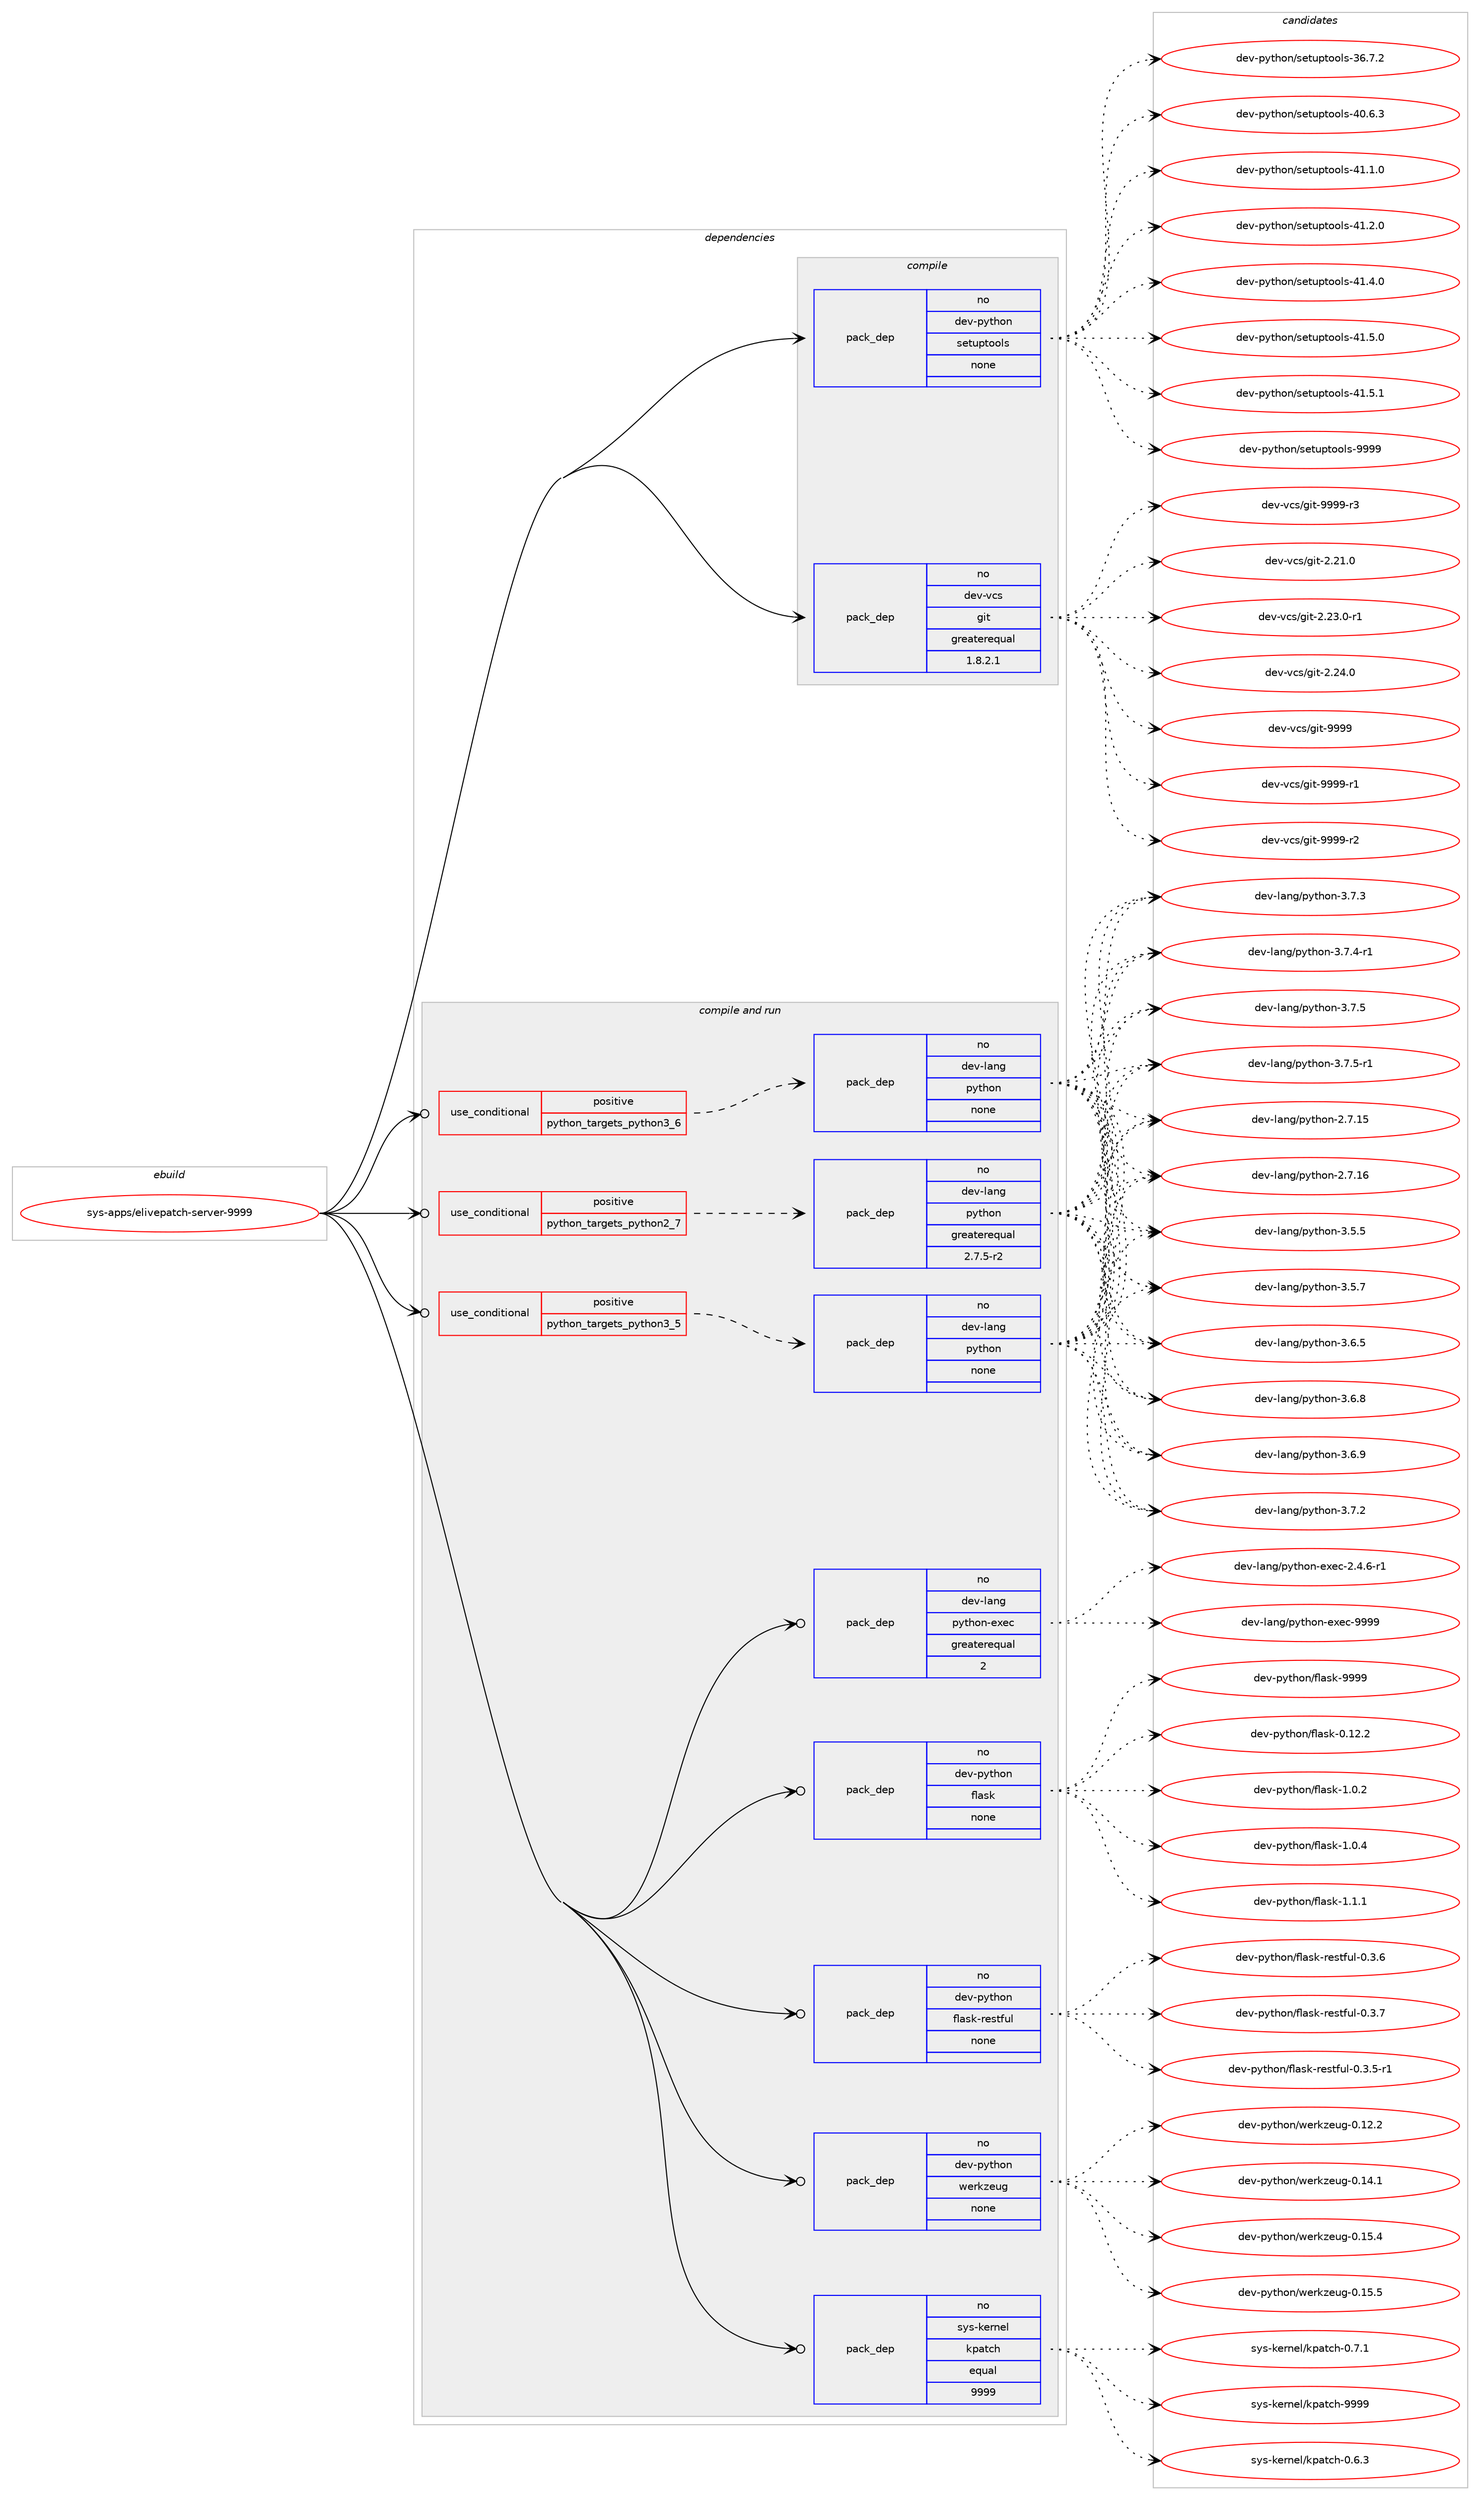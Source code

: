 digraph prolog {

# *************
# Graph options
# *************

newrank=true;
concentrate=true;
compound=true;
graph [rankdir=LR,fontname=Helvetica,fontsize=10,ranksep=1.5];#, ranksep=2.5, nodesep=0.2];
edge  [arrowhead=vee];
node  [fontname=Helvetica,fontsize=10];

# **********
# The ebuild
# **********

subgraph cluster_leftcol {
color=gray;
rank=same;
label=<<i>ebuild</i>>;
id [label="sys-apps/elivepatch-server-9999", color=red, width=4, href="../sys-apps/elivepatch-server-9999.svg"];
}

# ****************
# The dependencies
# ****************

subgraph cluster_midcol {
color=gray;
label=<<i>dependencies</i>>;
subgraph cluster_compile {
fillcolor="#eeeeee";
style=filled;
label=<<i>compile</i>>;
subgraph pack648559 {
dependency874320 [label=<<TABLE BORDER="0" CELLBORDER="1" CELLSPACING="0" CELLPADDING="4" WIDTH="220"><TR><TD ROWSPAN="6" CELLPADDING="30">pack_dep</TD></TR><TR><TD WIDTH="110">no</TD></TR><TR><TD>dev-python</TD></TR><TR><TD>setuptools</TD></TR><TR><TD>none</TD></TR><TR><TD></TD></TR></TABLE>>, shape=none, color=blue];
}
id:e -> dependency874320:w [weight=20,style="solid",arrowhead="vee"];
subgraph pack648560 {
dependency874321 [label=<<TABLE BORDER="0" CELLBORDER="1" CELLSPACING="0" CELLPADDING="4" WIDTH="220"><TR><TD ROWSPAN="6" CELLPADDING="30">pack_dep</TD></TR><TR><TD WIDTH="110">no</TD></TR><TR><TD>dev-vcs</TD></TR><TR><TD>git</TD></TR><TR><TD>greaterequal</TD></TR><TR><TD>1.8.2.1</TD></TR></TABLE>>, shape=none, color=blue];
}
id:e -> dependency874321:w [weight=20,style="solid",arrowhead="vee"];
}
subgraph cluster_compileandrun {
fillcolor="#eeeeee";
style=filled;
label=<<i>compile and run</i>>;
subgraph cond210429 {
dependency874322 [label=<<TABLE BORDER="0" CELLBORDER="1" CELLSPACING="0" CELLPADDING="4"><TR><TD ROWSPAN="3" CELLPADDING="10">use_conditional</TD></TR><TR><TD>positive</TD></TR><TR><TD>python_targets_python2_7</TD></TR></TABLE>>, shape=none, color=red];
subgraph pack648561 {
dependency874323 [label=<<TABLE BORDER="0" CELLBORDER="1" CELLSPACING="0" CELLPADDING="4" WIDTH="220"><TR><TD ROWSPAN="6" CELLPADDING="30">pack_dep</TD></TR><TR><TD WIDTH="110">no</TD></TR><TR><TD>dev-lang</TD></TR><TR><TD>python</TD></TR><TR><TD>greaterequal</TD></TR><TR><TD>2.7.5-r2</TD></TR></TABLE>>, shape=none, color=blue];
}
dependency874322:e -> dependency874323:w [weight=20,style="dashed",arrowhead="vee"];
}
id:e -> dependency874322:w [weight=20,style="solid",arrowhead="odotvee"];
subgraph cond210430 {
dependency874324 [label=<<TABLE BORDER="0" CELLBORDER="1" CELLSPACING="0" CELLPADDING="4"><TR><TD ROWSPAN="3" CELLPADDING="10">use_conditional</TD></TR><TR><TD>positive</TD></TR><TR><TD>python_targets_python3_5</TD></TR></TABLE>>, shape=none, color=red];
subgraph pack648562 {
dependency874325 [label=<<TABLE BORDER="0" CELLBORDER="1" CELLSPACING="0" CELLPADDING="4" WIDTH="220"><TR><TD ROWSPAN="6" CELLPADDING="30">pack_dep</TD></TR><TR><TD WIDTH="110">no</TD></TR><TR><TD>dev-lang</TD></TR><TR><TD>python</TD></TR><TR><TD>none</TD></TR><TR><TD></TD></TR></TABLE>>, shape=none, color=blue];
}
dependency874324:e -> dependency874325:w [weight=20,style="dashed",arrowhead="vee"];
}
id:e -> dependency874324:w [weight=20,style="solid",arrowhead="odotvee"];
subgraph cond210431 {
dependency874326 [label=<<TABLE BORDER="0" CELLBORDER="1" CELLSPACING="0" CELLPADDING="4"><TR><TD ROWSPAN="3" CELLPADDING="10">use_conditional</TD></TR><TR><TD>positive</TD></TR><TR><TD>python_targets_python3_6</TD></TR></TABLE>>, shape=none, color=red];
subgraph pack648563 {
dependency874327 [label=<<TABLE BORDER="0" CELLBORDER="1" CELLSPACING="0" CELLPADDING="4" WIDTH="220"><TR><TD ROWSPAN="6" CELLPADDING="30">pack_dep</TD></TR><TR><TD WIDTH="110">no</TD></TR><TR><TD>dev-lang</TD></TR><TR><TD>python</TD></TR><TR><TD>none</TD></TR><TR><TD></TD></TR></TABLE>>, shape=none, color=blue];
}
dependency874326:e -> dependency874327:w [weight=20,style="dashed",arrowhead="vee"];
}
id:e -> dependency874326:w [weight=20,style="solid",arrowhead="odotvee"];
subgraph pack648564 {
dependency874328 [label=<<TABLE BORDER="0" CELLBORDER="1" CELLSPACING="0" CELLPADDING="4" WIDTH="220"><TR><TD ROWSPAN="6" CELLPADDING="30">pack_dep</TD></TR><TR><TD WIDTH="110">no</TD></TR><TR><TD>dev-lang</TD></TR><TR><TD>python-exec</TD></TR><TR><TD>greaterequal</TD></TR><TR><TD>2</TD></TR></TABLE>>, shape=none, color=blue];
}
id:e -> dependency874328:w [weight=20,style="solid",arrowhead="odotvee"];
subgraph pack648565 {
dependency874329 [label=<<TABLE BORDER="0" CELLBORDER="1" CELLSPACING="0" CELLPADDING="4" WIDTH="220"><TR><TD ROWSPAN="6" CELLPADDING="30">pack_dep</TD></TR><TR><TD WIDTH="110">no</TD></TR><TR><TD>dev-python</TD></TR><TR><TD>flask</TD></TR><TR><TD>none</TD></TR><TR><TD></TD></TR></TABLE>>, shape=none, color=blue];
}
id:e -> dependency874329:w [weight=20,style="solid",arrowhead="odotvee"];
subgraph pack648566 {
dependency874330 [label=<<TABLE BORDER="0" CELLBORDER="1" CELLSPACING="0" CELLPADDING="4" WIDTH="220"><TR><TD ROWSPAN="6" CELLPADDING="30">pack_dep</TD></TR><TR><TD WIDTH="110">no</TD></TR><TR><TD>dev-python</TD></TR><TR><TD>flask-restful</TD></TR><TR><TD>none</TD></TR><TR><TD></TD></TR></TABLE>>, shape=none, color=blue];
}
id:e -> dependency874330:w [weight=20,style="solid",arrowhead="odotvee"];
subgraph pack648567 {
dependency874331 [label=<<TABLE BORDER="0" CELLBORDER="1" CELLSPACING="0" CELLPADDING="4" WIDTH="220"><TR><TD ROWSPAN="6" CELLPADDING="30">pack_dep</TD></TR><TR><TD WIDTH="110">no</TD></TR><TR><TD>dev-python</TD></TR><TR><TD>werkzeug</TD></TR><TR><TD>none</TD></TR><TR><TD></TD></TR></TABLE>>, shape=none, color=blue];
}
id:e -> dependency874331:w [weight=20,style="solid",arrowhead="odotvee"];
subgraph pack648568 {
dependency874332 [label=<<TABLE BORDER="0" CELLBORDER="1" CELLSPACING="0" CELLPADDING="4" WIDTH="220"><TR><TD ROWSPAN="6" CELLPADDING="30">pack_dep</TD></TR><TR><TD WIDTH="110">no</TD></TR><TR><TD>sys-kernel</TD></TR><TR><TD>kpatch</TD></TR><TR><TD>equal</TD></TR><TR><TD>9999</TD></TR></TABLE>>, shape=none, color=blue];
}
id:e -> dependency874332:w [weight=20,style="solid",arrowhead="odotvee"];
}
subgraph cluster_run {
fillcolor="#eeeeee";
style=filled;
label=<<i>run</i>>;
}
}

# **************
# The candidates
# **************

subgraph cluster_choices {
rank=same;
color=gray;
label=<<i>candidates</i>>;

subgraph choice648559 {
color=black;
nodesep=1;
choice100101118451121211161041111104711510111611711211611111110811545515446554650 [label="dev-python/setuptools-36.7.2", color=red, width=4,href="../dev-python/setuptools-36.7.2.svg"];
choice100101118451121211161041111104711510111611711211611111110811545524846544651 [label="dev-python/setuptools-40.6.3", color=red, width=4,href="../dev-python/setuptools-40.6.3.svg"];
choice100101118451121211161041111104711510111611711211611111110811545524946494648 [label="dev-python/setuptools-41.1.0", color=red, width=4,href="../dev-python/setuptools-41.1.0.svg"];
choice100101118451121211161041111104711510111611711211611111110811545524946504648 [label="dev-python/setuptools-41.2.0", color=red, width=4,href="../dev-python/setuptools-41.2.0.svg"];
choice100101118451121211161041111104711510111611711211611111110811545524946524648 [label="dev-python/setuptools-41.4.0", color=red, width=4,href="../dev-python/setuptools-41.4.0.svg"];
choice100101118451121211161041111104711510111611711211611111110811545524946534648 [label="dev-python/setuptools-41.5.0", color=red, width=4,href="../dev-python/setuptools-41.5.0.svg"];
choice100101118451121211161041111104711510111611711211611111110811545524946534649 [label="dev-python/setuptools-41.5.1", color=red, width=4,href="../dev-python/setuptools-41.5.1.svg"];
choice10010111845112121116104111110471151011161171121161111111081154557575757 [label="dev-python/setuptools-9999", color=red, width=4,href="../dev-python/setuptools-9999.svg"];
dependency874320:e -> choice100101118451121211161041111104711510111611711211611111110811545515446554650:w [style=dotted,weight="100"];
dependency874320:e -> choice100101118451121211161041111104711510111611711211611111110811545524846544651:w [style=dotted,weight="100"];
dependency874320:e -> choice100101118451121211161041111104711510111611711211611111110811545524946494648:w [style=dotted,weight="100"];
dependency874320:e -> choice100101118451121211161041111104711510111611711211611111110811545524946504648:w [style=dotted,weight="100"];
dependency874320:e -> choice100101118451121211161041111104711510111611711211611111110811545524946524648:w [style=dotted,weight="100"];
dependency874320:e -> choice100101118451121211161041111104711510111611711211611111110811545524946534648:w [style=dotted,weight="100"];
dependency874320:e -> choice100101118451121211161041111104711510111611711211611111110811545524946534649:w [style=dotted,weight="100"];
dependency874320:e -> choice10010111845112121116104111110471151011161171121161111111081154557575757:w [style=dotted,weight="100"];
}
subgraph choice648560 {
color=black;
nodesep=1;
choice10010111845118991154710310511645504650494648 [label="dev-vcs/git-2.21.0", color=red, width=4,href="../dev-vcs/git-2.21.0.svg"];
choice100101118451189911547103105116455046505146484511449 [label="dev-vcs/git-2.23.0-r1", color=red, width=4,href="../dev-vcs/git-2.23.0-r1.svg"];
choice10010111845118991154710310511645504650524648 [label="dev-vcs/git-2.24.0", color=red, width=4,href="../dev-vcs/git-2.24.0.svg"];
choice1001011184511899115471031051164557575757 [label="dev-vcs/git-9999", color=red, width=4,href="../dev-vcs/git-9999.svg"];
choice10010111845118991154710310511645575757574511449 [label="dev-vcs/git-9999-r1", color=red, width=4,href="../dev-vcs/git-9999-r1.svg"];
choice10010111845118991154710310511645575757574511450 [label="dev-vcs/git-9999-r2", color=red, width=4,href="../dev-vcs/git-9999-r2.svg"];
choice10010111845118991154710310511645575757574511451 [label="dev-vcs/git-9999-r3", color=red, width=4,href="../dev-vcs/git-9999-r3.svg"];
dependency874321:e -> choice10010111845118991154710310511645504650494648:w [style=dotted,weight="100"];
dependency874321:e -> choice100101118451189911547103105116455046505146484511449:w [style=dotted,weight="100"];
dependency874321:e -> choice10010111845118991154710310511645504650524648:w [style=dotted,weight="100"];
dependency874321:e -> choice1001011184511899115471031051164557575757:w [style=dotted,weight="100"];
dependency874321:e -> choice10010111845118991154710310511645575757574511449:w [style=dotted,weight="100"];
dependency874321:e -> choice10010111845118991154710310511645575757574511450:w [style=dotted,weight="100"];
dependency874321:e -> choice10010111845118991154710310511645575757574511451:w [style=dotted,weight="100"];
}
subgraph choice648561 {
color=black;
nodesep=1;
choice10010111845108971101034711212111610411111045504655464953 [label="dev-lang/python-2.7.15", color=red, width=4,href="../dev-lang/python-2.7.15.svg"];
choice10010111845108971101034711212111610411111045504655464954 [label="dev-lang/python-2.7.16", color=red, width=4,href="../dev-lang/python-2.7.16.svg"];
choice100101118451089711010347112121116104111110455146534653 [label="dev-lang/python-3.5.5", color=red, width=4,href="../dev-lang/python-3.5.5.svg"];
choice100101118451089711010347112121116104111110455146534655 [label="dev-lang/python-3.5.7", color=red, width=4,href="../dev-lang/python-3.5.7.svg"];
choice100101118451089711010347112121116104111110455146544653 [label="dev-lang/python-3.6.5", color=red, width=4,href="../dev-lang/python-3.6.5.svg"];
choice100101118451089711010347112121116104111110455146544656 [label="dev-lang/python-3.6.8", color=red, width=4,href="../dev-lang/python-3.6.8.svg"];
choice100101118451089711010347112121116104111110455146544657 [label="dev-lang/python-3.6.9", color=red, width=4,href="../dev-lang/python-3.6.9.svg"];
choice100101118451089711010347112121116104111110455146554650 [label="dev-lang/python-3.7.2", color=red, width=4,href="../dev-lang/python-3.7.2.svg"];
choice100101118451089711010347112121116104111110455146554651 [label="dev-lang/python-3.7.3", color=red, width=4,href="../dev-lang/python-3.7.3.svg"];
choice1001011184510897110103471121211161041111104551465546524511449 [label="dev-lang/python-3.7.4-r1", color=red, width=4,href="../dev-lang/python-3.7.4-r1.svg"];
choice100101118451089711010347112121116104111110455146554653 [label="dev-lang/python-3.7.5", color=red, width=4,href="../dev-lang/python-3.7.5.svg"];
choice1001011184510897110103471121211161041111104551465546534511449 [label="dev-lang/python-3.7.5-r1", color=red, width=4,href="../dev-lang/python-3.7.5-r1.svg"];
dependency874323:e -> choice10010111845108971101034711212111610411111045504655464953:w [style=dotted,weight="100"];
dependency874323:e -> choice10010111845108971101034711212111610411111045504655464954:w [style=dotted,weight="100"];
dependency874323:e -> choice100101118451089711010347112121116104111110455146534653:w [style=dotted,weight="100"];
dependency874323:e -> choice100101118451089711010347112121116104111110455146534655:w [style=dotted,weight="100"];
dependency874323:e -> choice100101118451089711010347112121116104111110455146544653:w [style=dotted,weight="100"];
dependency874323:e -> choice100101118451089711010347112121116104111110455146544656:w [style=dotted,weight="100"];
dependency874323:e -> choice100101118451089711010347112121116104111110455146544657:w [style=dotted,weight="100"];
dependency874323:e -> choice100101118451089711010347112121116104111110455146554650:w [style=dotted,weight="100"];
dependency874323:e -> choice100101118451089711010347112121116104111110455146554651:w [style=dotted,weight="100"];
dependency874323:e -> choice1001011184510897110103471121211161041111104551465546524511449:w [style=dotted,weight="100"];
dependency874323:e -> choice100101118451089711010347112121116104111110455146554653:w [style=dotted,weight="100"];
dependency874323:e -> choice1001011184510897110103471121211161041111104551465546534511449:w [style=dotted,weight="100"];
}
subgraph choice648562 {
color=black;
nodesep=1;
choice10010111845108971101034711212111610411111045504655464953 [label="dev-lang/python-2.7.15", color=red, width=4,href="../dev-lang/python-2.7.15.svg"];
choice10010111845108971101034711212111610411111045504655464954 [label="dev-lang/python-2.7.16", color=red, width=4,href="../dev-lang/python-2.7.16.svg"];
choice100101118451089711010347112121116104111110455146534653 [label="dev-lang/python-3.5.5", color=red, width=4,href="../dev-lang/python-3.5.5.svg"];
choice100101118451089711010347112121116104111110455146534655 [label="dev-lang/python-3.5.7", color=red, width=4,href="../dev-lang/python-3.5.7.svg"];
choice100101118451089711010347112121116104111110455146544653 [label="dev-lang/python-3.6.5", color=red, width=4,href="../dev-lang/python-3.6.5.svg"];
choice100101118451089711010347112121116104111110455146544656 [label="dev-lang/python-3.6.8", color=red, width=4,href="../dev-lang/python-3.6.8.svg"];
choice100101118451089711010347112121116104111110455146544657 [label="dev-lang/python-3.6.9", color=red, width=4,href="../dev-lang/python-3.6.9.svg"];
choice100101118451089711010347112121116104111110455146554650 [label="dev-lang/python-3.7.2", color=red, width=4,href="../dev-lang/python-3.7.2.svg"];
choice100101118451089711010347112121116104111110455146554651 [label="dev-lang/python-3.7.3", color=red, width=4,href="../dev-lang/python-3.7.3.svg"];
choice1001011184510897110103471121211161041111104551465546524511449 [label="dev-lang/python-3.7.4-r1", color=red, width=4,href="../dev-lang/python-3.7.4-r1.svg"];
choice100101118451089711010347112121116104111110455146554653 [label="dev-lang/python-3.7.5", color=red, width=4,href="../dev-lang/python-3.7.5.svg"];
choice1001011184510897110103471121211161041111104551465546534511449 [label="dev-lang/python-3.7.5-r1", color=red, width=4,href="../dev-lang/python-3.7.5-r1.svg"];
dependency874325:e -> choice10010111845108971101034711212111610411111045504655464953:w [style=dotted,weight="100"];
dependency874325:e -> choice10010111845108971101034711212111610411111045504655464954:w [style=dotted,weight="100"];
dependency874325:e -> choice100101118451089711010347112121116104111110455146534653:w [style=dotted,weight="100"];
dependency874325:e -> choice100101118451089711010347112121116104111110455146534655:w [style=dotted,weight="100"];
dependency874325:e -> choice100101118451089711010347112121116104111110455146544653:w [style=dotted,weight="100"];
dependency874325:e -> choice100101118451089711010347112121116104111110455146544656:w [style=dotted,weight="100"];
dependency874325:e -> choice100101118451089711010347112121116104111110455146544657:w [style=dotted,weight="100"];
dependency874325:e -> choice100101118451089711010347112121116104111110455146554650:w [style=dotted,weight="100"];
dependency874325:e -> choice100101118451089711010347112121116104111110455146554651:w [style=dotted,weight="100"];
dependency874325:e -> choice1001011184510897110103471121211161041111104551465546524511449:w [style=dotted,weight="100"];
dependency874325:e -> choice100101118451089711010347112121116104111110455146554653:w [style=dotted,weight="100"];
dependency874325:e -> choice1001011184510897110103471121211161041111104551465546534511449:w [style=dotted,weight="100"];
}
subgraph choice648563 {
color=black;
nodesep=1;
choice10010111845108971101034711212111610411111045504655464953 [label="dev-lang/python-2.7.15", color=red, width=4,href="../dev-lang/python-2.7.15.svg"];
choice10010111845108971101034711212111610411111045504655464954 [label="dev-lang/python-2.7.16", color=red, width=4,href="../dev-lang/python-2.7.16.svg"];
choice100101118451089711010347112121116104111110455146534653 [label="dev-lang/python-3.5.5", color=red, width=4,href="../dev-lang/python-3.5.5.svg"];
choice100101118451089711010347112121116104111110455146534655 [label="dev-lang/python-3.5.7", color=red, width=4,href="../dev-lang/python-3.5.7.svg"];
choice100101118451089711010347112121116104111110455146544653 [label="dev-lang/python-3.6.5", color=red, width=4,href="../dev-lang/python-3.6.5.svg"];
choice100101118451089711010347112121116104111110455146544656 [label="dev-lang/python-3.6.8", color=red, width=4,href="../dev-lang/python-3.6.8.svg"];
choice100101118451089711010347112121116104111110455146544657 [label="dev-lang/python-3.6.9", color=red, width=4,href="../dev-lang/python-3.6.9.svg"];
choice100101118451089711010347112121116104111110455146554650 [label="dev-lang/python-3.7.2", color=red, width=4,href="../dev-lang/python-3.7.2.svg"];
choice100101118451089711010347112121116104111110455146554651 [label="dev-lang/python-3.7.3", color=red, width=4,href="../dev-lang/python-3.7.3.svg"];
choice1001011184510897110103471121211161041111104551465546524511449 [label="dev-lang/python-3.7.4-r1", color=red, width=4,href="../dev-lang/python-3.7.4-r1.svg"];
choice100101118451089711010347112121116104111110455146554653 [label="dev-lang/python-3.7.5", color=red, width=4,href="../dev-lang/python-3.7.5.svg"];
choice1001011184510897110103471121211161041111104551465546534511449 [label="dev-lang/python-3.7.5-r1", color=red, width=4,href="../dev-lang/python-3.7.5-r1.svg"];
dependency874327:e -> choice10010111845108971101034711212111610411111045504655464953:w [style=dotted,weight="100"];
dependency874327:e -> choice10010111845108971101034711212111610411111045504655464954:w [style=dotted,weight="100"];
dependency874327:e -> choice100101118451089711010347112121116104111110455146534653:w [style=dotted,weight="100"];
dependency874327:e -> choice100101118451089711010347112121116104111110455146534655:w [style=dotted,weight="100"];
dependency874327:e -> choice100101118451089711010347112121116104111110455146544653:w [style=dotted,weight="100"];
dependency874327:e -> choice100101118451089711010347112121116104111110455146544656:w [style=dotted,weight="100"];
dependency874327:e -> choice100101118451089711010347112121116104111110455146544657:w [style=dotted,weight="100"];
dependency874327:e -> choice100101118451089711010347112121116104111110455146554650:w [style=dotted,weight="100"];
dependency874327:e -> choice100101118451089711010347112121116104111110455146554651:w [style=dotted,weight="100"];
dependency874327:e -> choice1001011184510897110103471121211161041111104551465546524511449:w [style=dotted,weight="100"];
dependency874327:e -> choice100101118451089711010347112121116104111110455146554653:w [style=dotted,weight="100"];
dependency874327:e -> choice1001011184510897110103471121211161041111104551465546534511449:w [style=dotted,weight="100"];
}
subgraph choice648564 {
color=black;
nodesep=1;
choice10010111845108971101034711212111610411111045101120101994550465246544511449 [label="dev-lang/python-exec-2.4.6-r1", color=red, width=4,href="../dev-lang/python-exec-2.4.6-r1.svg"];
choice10010111845108971101034711212111610411111045101120101994557575757 [label="dev-lang/python-exec-9999", color=red, width=4,href="../dev-lang/python-exec-9999.svg"];
dependency874328:e -> choice10010111845108971101034711212111610411111045101120101994550465246544511449:w [style=dotted,weight="100"];
dependency874328:e -> choice10010111845108971101034711212111610411111045101120101994557575757:w [style=dotted,weight="100"];
}
subgraph choice648565 {
color=black;
nodesep=1;
choice10010111845112121116104111110471021089711510745484649504650 [label="dev-python/flask-0.12.2", color=red, width=4,href="../dev-python/flask-0.12.2.svg"];
choice100101118451121211161041111104710210897115107454946484650 [label="dev-python/flask-1.0.2", color=red, width=4,href="../dev-python/flask-1.0.2.svg"];
choice100101118451121211161041111104710210897115107454946484652 [label="dev-python/flask-1.0.4", color=red, width=4,href="../dev-python/flask-1.0.4.svg"];
choice100101118451121211161041111104710210897115107454946494649 [label="dev-python/flask-1.1.1", color=red, width=4,href="../dev-python/flask-1.1.1.svg"];
choice1001011184511212111610411111047102108971151074557575757 [label="dev-python/flask-9999", color=red, width=4,href="../dev-python/flask-9999.svg"];
dependency874329:e -> choice10010111845112121116104111110471021089711510745484649504650:w [style=dotted,weight="100"];
dependency874329:e -> choice100101118451121211161041111104710210897115107454946484650:w [style=dotted,weight="100"];
dependency874329:e -> choice100101118451121211161041111104710210897115107454946484652:w [style=dotted,weight="100"];
dependency874329:e -> choice100101118451121211161041111104710210897115107454946494649:w [style=dotted,weight="100"];
dependency874329:e -> choice1001011184511212111610411111047102108971151074557575757:w [style=dotted,weight="100"];
}
subgraph choice648566 {
color=black;
nodesep=1;
choice100101118451121211161041111104710210897115107451141011151161021171084548465146534511449 [label="dev-python/flask-restful-0.3.5-r1", color=red, width=4,href="../dev-python/flask-restful-0.3.5-r1.svg"];
choice10010111845112121116104111110471021089711510745114101115116102117108454846514654 [label="dev-python/flask-restful-0.3.6", color=red, width=4,href="../dev-python/flask-restful-0.3.6.svg"];
choice10010111845112121116104111110471021089711510745114101115116102117108454846514655 [label="dev-python/flask-restful-0.3.7", color=red, width=4,href="../dev-python/flask-restful-0.3.7.svg"];
dependency874330:e -> choice100101118451121211161041111104710210897115107451141011151161021171084548465146534511449:w [style=dotted,weight="100"];
dependency874330:e -> choice10010111845112121116104111110471021089711510745114101115116102117108454846514654:w [style=dotted,weight="100"];
dependency874330:e -> choice10010111845112121116104111110471021089711510745114101115116102117108454846514655:w [style=dotted,weight="100"];
}
subgraph choice648567 {
color=black;
nodesep=1;
choice100101118451121211161041111104711910111410712210111710345484649504650 [label="dev-python/werkzeug-0.12.2", color=red, width=4,href="../dev-python/werkzeug-0.12.2.svg"];
choice100101118451121211161041111104711910111410712210111710345484649524649 [label="dev-python/werkzeug-0.14.1", color=red, width=4,href="../dev-python/werkzeug-0.14.1.svg"];
choice100101118451121211161041111104711910111410712210111710345484649534652 [label="dev-python/werkzeug-0.15.4", color=red, width=4,href="../dev-python/werkzeug-0.15.4.svg"];
choice100101118451121211161041111104711910111410712210111710345484649534653 [label="dev-python/werkzeug-0.15.5", color=red, width=4,href="../dev-python/werkzeug-0.15.5.svg"];
dependency874331:e -> choice100101118451121211161041111104711910111410712210111710345484649504650:w [style=dotted,weight="100"];
dependency874331:e -> choice100101118451121211161041111104711910111410712210111710345484649524649:w [style=dotted,weight="100"];
dependency874331:e -> choice100101118451121211161041111104711910111410712210111710345484649534652:w [style=dotted,weight="100"];
dependency874331:e -> choice100101118451121211161041111104711910111410712210111710345484649534653:w [style=dotted,weight="100"];
}
subgraph choice648568 {
color=black;
nodesep=1;
choice11512111545107101114110101108471071129711699104454846544651 [label="sys-kernel/kpatch-0.6.3", color=red, width=4,href="../sys-kernel/kpatch-0.6.3.svg"];
choice11512111545107101114110101108471071129711699104454846554649 [label="sys-kernel/kpatch-0.7.1", color=red, width=4,href="../sys-kernel/kpatch-0.7.1.svg"];
choice115121115451071011141101011084710711297116991044557575757 [label="sys-kernel/kpatch-9999", color=red, width=4,href="../sys-kernel/kpatch-9999.svg"];
dependency874332:e -> choice11512111545107101114110101108471071129711699104454846544651:w [style=dotted,weight="100"];
dependency874332:e -> choice11512111545107101114110101108471071129711699104454846554649:w [style=dotted,weight="100"];
dependency874332:e -> choice115121115451071011141101011084710711297116991044557575757:w [style=dotted,weight="100"];
}
}

}
